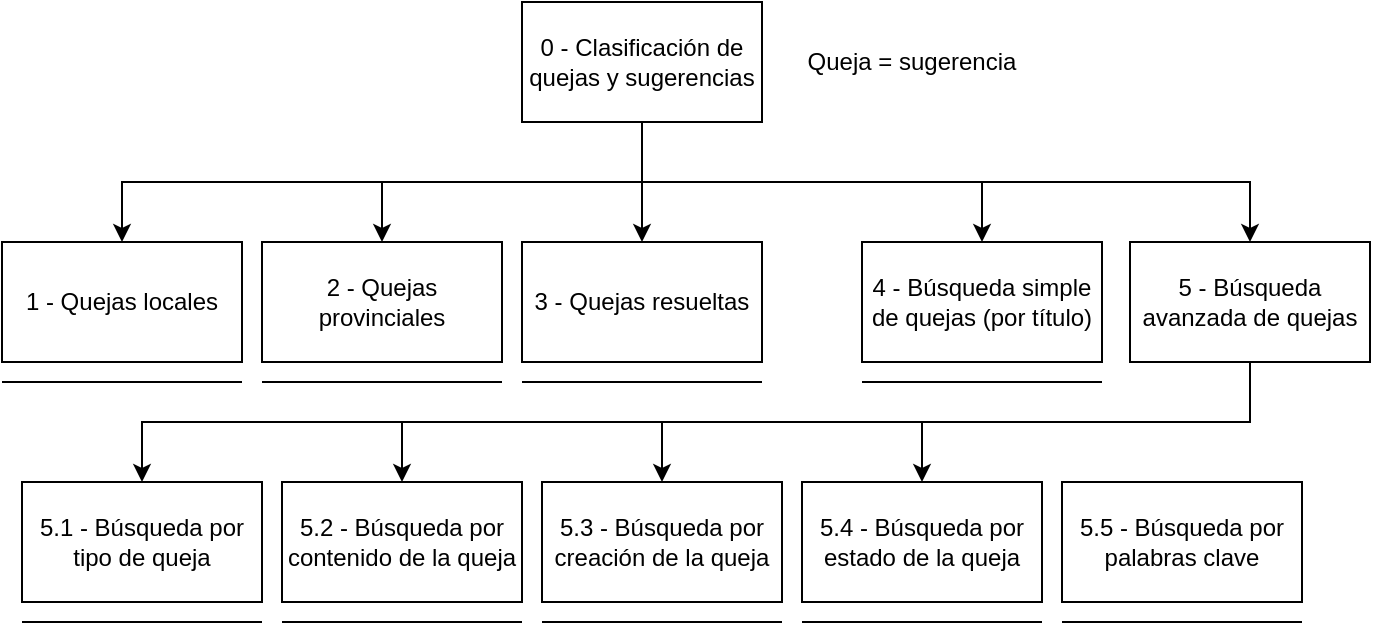 <mxfile version="13.10.9" type="device"><diagram id="zKcG5XN2oFvM9r8R_VJC" name="Page-1"><mxGraphModel dx="1422" dy="772" grid="1" gridSize="10" guides="1" tooltips="1" connect="1" arrows="1" fold="1" page="1" pageScale="1" pageWidth="827" pageHeight="1169" math="0" shadow="0"><root><mxCell id="0"/><mxCell id="1" parent="0"/><mxCell id="B0vJqTzaZX6YnhOErLuJ-10" value="" style="edgeStyle=orthogonalEdgeStyle;rounded=0;orthogonalLoop=1;jettySize=auto;html=1;" parent="1" source="-d1Fv6u-QL7CuxachTR_-1" target="B0vJqTzaZX6YnhOErLuJ-6" edge="1"><mxGeometry relative="1" as="geometry"/></mxCell><mxCell id="B0vJqTzaZX6YnhOErLuJ-11" style="edgeStyle=orthogonalEdgeStyle;rounded=0;orthogonalLoop=1;jettySize=auto;html=1;exitX=0.5;exitY=1;exitDx=0;exitDy=0;entryX=0.5;entryY=0;entryDx=0;entryDy=0;" parent="1" source="-d1Fv6u-QL7CuxachTR_-1" target="B0vJqTzaZX6YnhOErLuJ-8" edge="1"><mxGeometry relative="1" as="geometry"/></mxCell><mxCell id="B0vJqTzaZX6YnhOErLuJ-12" style="edgeStyle=orthogonalEdgeStyle;rounded=0;orthogonalLoop=1;jettySize=auto;html=1;exitX=0.5;exitY=1;exitDx=0;exitDy=0;entryX=0.5;entryY=0;entryDx=0;entryDy=0;" parent="1" source="-d1Fv6u-QL7CuxachTR_-1" target="B0vJqTzaZX6YnhOErLuJ-9" edge="1"><mxGeometry relative="1" as="geometry"/></mxCell><mxCell id="B0vJqTzaZX6YnhOErLuJ-13" style="edgeStyle=orthogonalEdgeStyle;rounded=0;orthogonalLoop=1;jettySize=auto;html=1;exitX=0.5;exitY=1;exitDx=0;exitDy=0;entryX=0.5;entryY=0;entryDx=0;entryDy=0;" parent="1" source="-d1Fv6u-QL7CuxachTR_-1" target="B0vJqTzaZX6YnhOErLuJ-5" edge="1"><mxGeometry relative="1" as="geometry"/></mxCell><mxCell id="B0vJqTzaZX6YnhOErLuJ-14" style="edgeStyle=orthogonalEdgeStyle;rounded=0;orthogonalLoop=1;jettySize=auto;html=1;exitX=0.5;exitY=1;exitDx=0;exitDy=0;entryX=0.5;entryY=0;entryDx=0;entryDy=0;" parent="1" source="-d1Fv6u-QL7CuxachTR_-1" target="B0vJqTzaZX6YnhOErLuJ-4" edge="1"><mxGeometry relative="1" as="geometry"/></mxCell><mxCell id="-d1Fv6u-QL7CuxachTR_-1" value="0 - Clasificación de quejas y sugerencias" style="rounded=0;whiteSpace=wrap;html=1;" parent="1" vertex="1"><mxGeometry x="390" y="30" width="120" height="60" as="geometry"/></mxCell><mxCell id="-d1Fv6u-QL7CuxachTR_-3" value="Queja = sugerencia" style="text;html=1;strokeColor=none;fillColor=none;align=center;verticalAlign=middle;whiteSpace=wrap;rounded=0;" parent="1" vertex="1"><mxGeometry x="520" y="50" width="130" height="20" as="geometry"/></mxCell><mxCell id="B0vJqTzaZX6YnhOErLuJ-4" value="1 - Quejas locales" style="rounded=0;whiteSpace=wrap;html=1;" parent="1" vertex="1"><mxGeometry x="130" y="150" width="120" height="60" as="geometry"/></mxCell><mxCell id="B0vJqTzaZX6YnhOErLuJ-5" value="2 - Quejas provinciales" style="rounded=0;whiteSpace=wrap;html=1;" parent="1" vertex="1"><mxGeometry x="260" y="150" width="120" height="60" as="geometry"/></mxCell><mxCell id="B0vJqTzaZX6YnhOErLuJ-6" value="3 - Quejas resueltas" style="rounded=0;whiteSpace=wrap;html=1;" parent="1" vertex="1"><mxGeometry x="390" y="150" width="120" height="60" as="geometry"/></mxCell><mxCell id="B0vJqTzaZX6YnhOErLuJ-8" value="4 - Búsqueda simple de quejas (por título)" style="rounded=0;whiteSpace=wrap;html=1;" parent="1" vertex="1"><mxGeometry x="560" y="150" width="120" height="60" as="geometry"/></mxCell><mxCell id="B0vJqTzaZX6YnhOErLuJ-22" style="edgeStyle=orthogonalEdgeStyle;rounded=0;orthogonalLoop=1;jettySize=auto;html=1;exitX=0.5;exitY=1;exitDx=0;exitDy=0;entryX=0.5;entryY=0;entryDx=0;entryDy=0;" parent="1" source="B0vJqTzaZX6YnhOErLuJ-9" target="B0vJqTzaZX6YnhOErLuJ-21" edge="1"><mxGeometry relative="1" as="geometry"/></mxCell><mxCell id="B0vJqTzaZX6YnhOErLuJ-23" style="edgeStyle=orthogonalEdgeStyle;rounded=0;orthogonalLoop=1;jettySize=auto;html=1;exitX=0.5;exitY=1;exitDx=0;exitDy=0;entryX=0.5;entryY=0;entryDx=0;entryDy=0;" parent="1" source="B0vJqTzaZX6YnhOErLuJ-9" target="B0vJqTzaZX6YnhOErLuJ-20" edge="1"><mxGeometry relative="1" as="geometry"/></mxCell><mxCell id="B0vJqTzaZX6YnhOErLuJ-24" style="edgeStyle=orthogonalEdgeStyle;rounded=0;orthogonalLoop=1;jettySize=auto;html=1;exitX=0.5;exitY=1;exitDx=0;exitDy=0;entryX=0.5;entryY=0;entryDx=0;entryDy=0;" parent="1" source="B0vJqTzaZX6YnhOErLuJ-9" target="B0vJqTzaZX6YnhOErLuJ-19" edge="1"><mxGeometry relative="1" as="geometry"/></mxCell><mxCell id="B0vJqTzaZX6YnhOErLuJ-25" style="edgeStyle=orthogonalEdgeStyle;rounded=0;orthogonalLoop=1;jettySize=auto;html=1;exitX=0.5;exitY=1;exitDx=0;exitDy=0;entryX=0.5;entryY=0;entryDx=0;entryDy=0;" parent="1" source="B0vJqTzaZX6YnhOErLuJ-9" target="B0vJqTzaZX6YnhOErLuJ-17" edge="1"><mxGeometry relative="1" as="geometry"/></mxCell><mxCell id="B0vJqTzaZX6YnhOErLuJ-9" value="5 - Búsqueda avanzada de quejas" style="rounded=0;whiteSpace=wrap;html=1;" parent="1" vertex="1"><mxGeometry x="694" y="150" width="120" height="60" as="geometry"/></mxCell><mxCell id="B0vJqTzaZX6YnhOErLuJ-16" value="" style="endArrow=none;html=1;" parent="1" edge="1"><mxGeometry width="50" height="50" relative="1" as="geometry"><mxPoint x="560" y="220" as="sourcePoint"/><mxPoint x="680" y="220" as="targetPoint"/></mxGeometry></mxCell><mxCell id="B0vJqTzaZX6YnhOErLuJ-17" value="5.1 - Búsqueda por tipo de queja" style="rounded=0;whiteSpace=wrap;html=1;" parent="1" vertex="1"><mxGeometry x="140" y="270" width="120" height="60" as="geometry"/></mxCell><mxCell id="B0vJqTzaZX6YnhOErLuJ-19" value="5.2 - Búsqueda por contenido de la queja" style="rounded=0;whiteSpace=wrap;html=1;" parent="1" vertex="1"><mxGeometry x="270" y="270" width="120" height="60" as="geometry"/></mxCell><mxCell id="B0vJqTzaZX6YnhOErLuJ-20" value="5.3 - Búsqueda por creación de la queja" style="rounded=0;whiteSpace=wrap;html=1;" parent="1" vertex="1"><mxGeometry x="400" y="270" width="120" height="60" as="geometry"/></mxCell><mxCell id="B0vJqTzaZX6YnhOErLuJ-21" value="5.4 - Búsqueda por estado de la queja" style="rounded=0;whiteSpace=wrap;html=1;" parent="1" vertex="1"><mxGeometry x="530" y="270" width="120" height="60" as="geometry"/></mxCell><mxCell id="B0vJqTzaZX6YnhOErLuJ-26" value="" style="endArrow=none;html=1;" parent="1" edge="1"><mxGeometry width="50" height="50" relative="1" as="geometry"><mxPoint x="260" y="220" as="sourcePoint"/><mxPoint x="380" y="220" as="targetPoint"/></mxGeometry></mxCell><mxCell id="B0vJqTzaZX6YnhOErLuJ-27" value="" style="endArrow=none;html=1;" parent="1" edge="1"><mxGeometry width="50" height="50" relative="1" as="geometry"><mxPoint x="130" y="220" as="sourcePoint"/><mxPoint x="250" y="220" as="targetPoint"/></mxGeometry></mxCell><mxCell id="B0vJqTzaZX6YnhOErLuJ-28" value="" style="endArrow=none;html=1;" parent="1" edge="1"><mxGeometry width="50" height="50" relative="1" as="geometry"><mxPoint x="530" y="340" as="sourcePoint"/><mxPoint x="650" y="340" as="targetPoint"/></mxGeometry></mxCell><mxCell id="B0vJqTzaZX6YnhOErLuJ-29" value="" style="endArrow=none;html=1;" parent="1" edge="1"><mxGeometry width="50" height="50" relative="1" as="geometry"><mxPoint x="400" y="340" as="sourcePoint"/><mxPoint x="520" y="340" as="targetPoint"/></mxGeometry></mxCell><mxCell id="B0vJqTzaZX6YnhOErLuJ-30" value="" style="endArrow=none;html=1;" parent="1" edge="1"><mxGeometry width="50" height="50" relative="1" as="geometry"><mxPoint x="270" y="340" as="sourcePoint"/><mxPoint x="390" y="340" as="targetPoint"/></mxGeometry></mxCell><mxCell id="B0vJqTzaZX6YnhOErLuJ-31" value="" style="endArrow=none;html=1;" parent="1" edge="1"><mxGeometry width="50" height="50" relative="1" as="geometry"><mxPoint x="140" y="340" as="sourcePoint"/><mxPoint x="260" y="340" as="targetPoint"/></mxGeometry></mxCell><mxCell id="B0vJqTzaZX6YnhOErLuJ-32" value="" style="endArrow=none;html=1;" parent="1" edge="1"><mxGeometry width="50" height="50" relative="1" as="geometry"><mxPoint x="390" y="220" as="sourcePoint"/><mxPoint x="510" y="220" as="targetPoint"/></mxGeometry></mxCell><mxCell id="hRjy8cAnMgkMEmqsrVyU-1" value="5.5 - Búsqueda por palabras clave" style="rounded=0;whiteSpace=wrap;html=1;" vertex="1" parent="1"><mxGeometry x="660" y="270" width="120" height="60" as="geometry"/></mxCell><mxCell id="hRjy8cAnMgkMEmqsrVyU-2" value="" style="endArrow=none;html=1;" edge="1" parent="1"><mxGeometry width="50" height="50" relative="1" as="geometry"><mxPoint x="660" y="340" as="sourcePoint"/><mxPoint x="780" y="340" as="targetPoint"/></mxGeometry></mxCell></root></mxGraphModel></diagram></mxfile>
